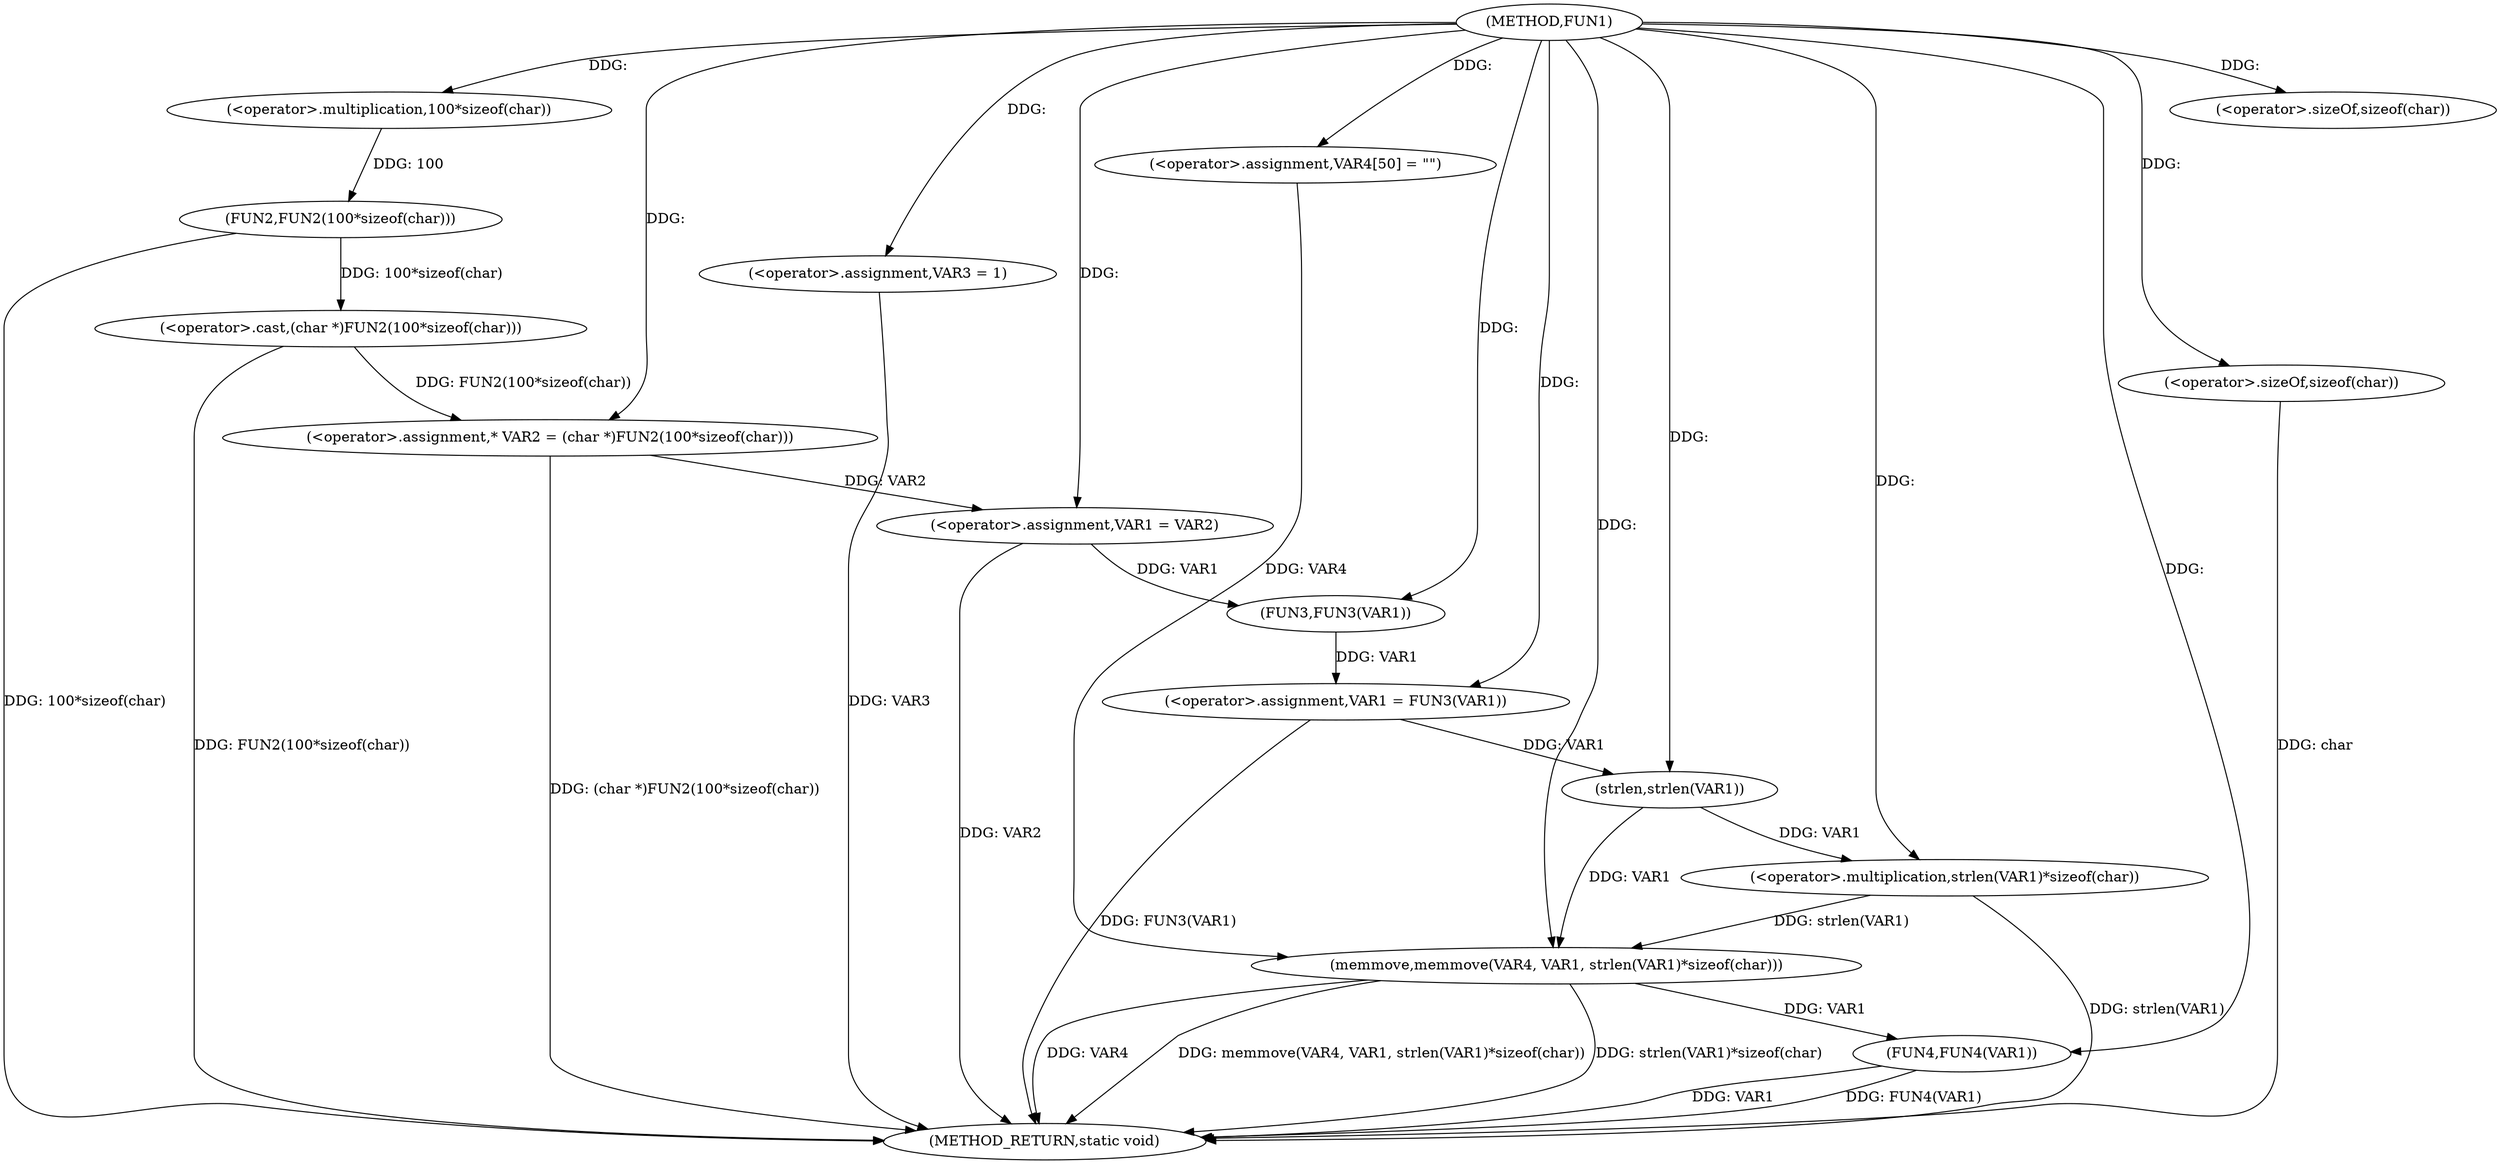 digraph FUN1 {  
"1000100" [label = "(METHOD,FUN1)" ]
"1000138" [label = "(METHOD_RETURN,static void)" ]
"1000104" [label = "(<operator>.assignment,* VAR2 = (char *)FUN2(100*sizeof(char)))" ]
"1000106" [label = "(<operator>.cast,(char *)FUN2(100*sizeof(char)))" ]
"1000108" [label = "(FUN2,FUN2(100*sizeof(char)))" ]
"1000109" [label = "(<operator>.multiplication,100*sizeof(char))" ]
"1000111" [label = "(<operator>.sizeOf,sizeof(char))" ]
"1000113" [label = "(<operator>.assignment,VAR1 = VAR2)" ]
"1000116" [label = "(<operator>.assignment,VAR3 = 1)" ]
"1000119" [label = "(<operator>.assignment,VAR1 = FUN3(VAR1))" ]
"1000121" [label = "(FUN3,FUN3(VAR1))" ]
"1000125" [label = "(<operator>.assignment,VAR4[50] = \"\")" ]
"1000128" [label = "(memmove,memmove(VAR4, VAR1, strlen(VAR1)*sizeof(char)))" ]
"1000131" [label = "(<operator>.multiplication,strlen(VAR1)*sizeof(char))" ]
"1000132" [label = "(strlen,strlen(VAR1))" ]
"1000134" [label = "(<operator>.sizeOf,sizeof(char))" ]
"1000136" [label = "(FUN4,FUN4(VAR1))" ]
  "1000116" -> "1000138"  [ label = "DDG: VAR3"] 
  "1000106" -> "1000138"  [ label = "DDG: FUN2(100*sizeof(char))"] 
  "1000131" -> "1000138"  [ label = "DDG: strlen(VAR1)"] 
  "1000136" -> "1000138"  [ label = "DDG: FUN4(VAR1)"] 
  "1000128" -> "1000138"  [ label = "DDG: memmove(VAR4, VAR1, strlen(VAR1)*sizeof(char))"] 
  "1000128" -> "1000138"  [ label = "DDG: strlen(VAR1)*sizeof(char)"] 
  "1000128" -> "1000138"  [ label = "DDG: VAR4"] 
  "1000113" -> "1000138"  [ label = "DDG: VAR2"] 
  "1000119" -> "1000138"  [ label = "DDG: FUN3(VAR1)"] 
  "1000134" -> "1000138"  [ label = "DDG: char"] 
  "1000136" -> "1000138"  [ label = "DDG: VAR1"] 
  "1000104" -> "1000138"  [ label = "DDG: (char *)FUN2(100*sizeof(char))"] 
  "1000108" -> "1000138"  [ label = "DDG: 100*sizeof(char)"] 
  "1000106" -> "1000104"  [ label = "DDG: FUN2(100*sizeof(char))"] 
  "1000100" -> "1000104"  [ label = "DDG: "] 
  "1000108" -> "1000106"  [ label = "DDG: 100*sizeof(char)"] 
  "1000109" -> "1000108"  [ label = "DDG: 100"] 
  "1000100" -> "1000109"  [ label = "DDG: "] 
  "1000100" -> "1000111"  [ label = "DDG: "] 
  "1000104" -> "1000113"  [ label = "DDG: VAR2"] 
  "1000100" -> "1000113"  [ label = "DDG: "] 
  "1000100" -> "1000116"  [ label = "DDG: "] 
  "1000121" -> "1000119"  [ label = "DDG: VAR1"] 
  "1000100" -> "1000119"  [ label = "DDG: "] 
  "1000113" -> "1000121"  [ label = "DDG: VAR1"] 
  "1000100" -> "1000121"  [ label = "DDG: "] 
  "1000100" -> "1000125"  [ label = "DDG: "] 
  "1000125" -> "1000128"  [ label = "DDG: VAR4"] 
  "1000100" -> "1000128"  [ label = "DDG: "] 
  "1000132" -> "1000128"  [ label = "DDG: VAR1"] 
  "1000131" -> "1000128"  [ label = "DDG: strlen(VAR1)"] 
  "1000132" -> "1000131"  [ label = "DDG: VAR1"] 
  "1000119" -> "1000132"  [ label = "DDG: VAR1"] 
  "1000100" -> "1000132"  [ label = "DDG: "] 
  "1000100" -> "1000131"  [ label = "DDG: "] 
  "1000100" -> "1000134"  [ label = "DDG: "] 
  "1000128" -> "1000136"  [ label = "DDG: VAR1"] 
  "1000100" -> "1000136"  [ label = "DDG: "] 
}
